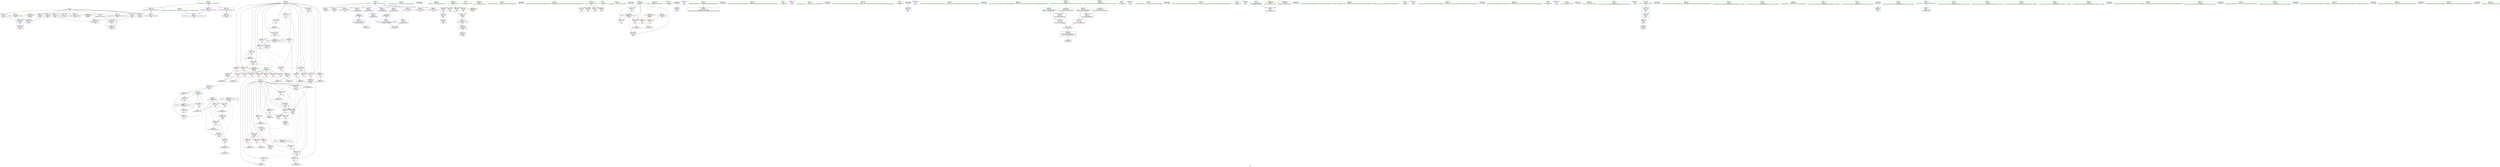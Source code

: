 digraph "SVFG" {
	label="SVFG";

	Node0x55c8a3b968e0 [shape=record,color=grey,label="{NodeID: 0\nNullPtr}"];
	Node0x55c8a3b968e0 -> Node0x55c8a3ba9fc0[style=solid];
	Node0x55c8a3b968e0 -> Node0x55c8a3baa0c0[style=solid];
	Node0x55c8a3b968e0 -> Node0x55c8a3baa190[style=solid];
	Node0x55c8a3b968e0 -> Node0x55c8a3baa260[style=solid];
	Node0x55c8a3b968e0 -> Node0x55c8a3baa330[style=solid];
	Node0x55c8a3b968e0 -> Node0x55c8a3baa400[style=solid];
	Node0x55c8a3b968e0 -> Node0x55c8a3baa4d0[style=solid];
	Node0x55c8a3b968e0 -> Node0x55c8a3baa5a0[style=solid];
	Node0x55c8a3b968e0 -> Node0x55c8a3baa670[style=solid];
	Node0x55c8a3b968e0 -> Node0x55c8a3bb0680[style=solid];
	Node0x55c8a3bab610 [shape=record,color=blue,label="{NodeID: 194\n111\<--281\ni\<--inc53\nmain\n}"];
	Node0x55c8a3bab610 -> Node0x55c8a3bae8e0[style=dashed];
	Node0x55c8a3bab610 -> Node0x55c8a3bae9b0[style=dashed];
	Node0x55c8a3bab610 -> Node0x55c8a3baea80[style=dashed];
	Node0x55c8a3bab610 -> Node0x55c8a3baeb50[style=dashed];
	Node0x55c8a3bab610 -> Node0x55c8a3bab610[style=dashed];
	Node0x55c8a3bab610 -> Node0x55c8a3babc90[style=dashed];
	Node0x55c8a3ba8b80 [shape=record,color=purple,label="{NodeID: 111\n293\<--8\n\<--_Z1sB5cxx11\nmain\n}"];
	Node0x55c8a3b9a200 [shape=record,color=green,label="{NodeID: 28\n33\<--34\n__cxx_global_var_init\<--__cxx_global_var_init_field_insensitive\n}"];
	Node0x55c8a3bb1720 [shape=record,color=black,label="{NodeID: 388\n333 = PHI()\n}"];
	Node0x55c8a3bba0b0 [shape=record,color=grey,label="{NodeID: 305\n305 = Binary(304, 306, )\n}"];
	Node0x55c8a3bba0b0 -> Node0x55c8a3bbb130[style=solid];
	Node0x55c8a3bae810 [shape=record,color=red,label="{NodeID: 139\n246\<--111\n\<--i\nmain\n}"];
	Node0x55c8a3bae810 -> Node0x55c8a3bb9030[style=solid];
	Node0x55c8a3ba9120 [shape=record,color=green,label="{NodeID: 56\n166\<--167\n_ZNSirsERx\<--_ZNSirsERx_field_insensitive\n}"];
	Node0x55c8a3bafed0 [shape=record,color=red,label="{NodeID: 167\n284\<--119\n\<--m\nmain\n}"];
	Node0x55c8a3bafed0 -> Node0x55c8a3bb8bb0[style=solid];
	Node0x55c8a3baaab0 [shape=record,color=black,label="{NodeID: 84\n163\<--99\n\<--cin\nmain\n}"];
	Node0x55c8a3b97350 [shape=record,color=green,label="{NodeID: 1\n7\<--1\n__dso_handle\<--dummyObj\nGlob }"];
	Node0x55c8a3bcef80 [shape=record,color=yellow,style=double,label="{NodeID: 361\nRETMU(2V_2)\npts\{78 \}\nFun[__cxx_global_array_dtor]}"];
	Node0x55c8a3bab6e0 [shape=record,color=blue,label="{NodeID: 195\n119\<--285\nm\<--dec\nmain\n}"];
	Node0x55c8a3bab6e0 -> Node0x55c8a3baffa0[style=dashed];
	Node0x55c8a3bab6e0 -> Node0x55c8a3bb0070[style=dashed];
	Node0x55c8a3bab6e0 -> Node0x55c8a3babaf0[style=dashed];
	Node0x55c8a3bab6e0 -> Node0x55c8a3bc8a50[style=dashed];
	Node0x55c8a3ba8c50 [shape=record,color=purple,label="{NodeID: 112\n311\<--8\n\<--_Z1sB5cxx11\nmain\n}"];
	Node0x55c8a3b9a300 [shape=record,color=green,label="{NodeID: 29\n37\<--38\n_ZNSt8ios_base4InitC1Ev\<--_ZNSt8ios_base4InitC1Ev_field_insensitive\n}"];
	Node0x55c8a3bb1880 [shape=record,color=black,label="{NodeID: 389\n336 = PHI()\n}"];
	Node0x55c8a3bba230 [shape=record,color=grey,label="{NodeID: 306\n320 = Binary(319, 298, )\n}"];
	Node0x55c8a3bba230 -> Node0x55c8a3babbc0[style=solid];
	Node0x55c8a3bae8e0 [shape=record,color=red,label="{NodeID: 140\n252\<--111\n\<--i\nmain\n}"];
	Node0x55c8a3bae8e0 -> Node0x55c8a3bbae30[style=solid];
	Node0x55c8a3ba9220 [shape=record,color=green,label="{NodeID: 57\n180\<--181\n_ZStlsISt11char_traitsIcEERSt13basic_ostreamIcT_ES5_PKc\<--_ZStlsISt11char_traitsIcEERSt13basic_ostreamIcT_ES5_PKc_field_insensitive\n}"];
	Node0x55c8a3baffa0 [shape=record,color=red,label="{NodeID: 168\n304\<--119\n\<--m\nmain\n}"];
	Node0x55c8a3baffa0 -> Node0x55c8a3bba0b0[style=solid];
	Node0x55c8a3baab80 [shape=record,color=black,label="{NodeID: 85\n177\<--101\n\<--cout\nmain\n}"];
	Node0x55c8a3b973e0 [shape=record,color=green,label="{NodeID: 2\n12\<--1\n.str\<--dummyObj\nGlob }"];
	Node0x55c8a3bab7b0 [shape=record,color=blue,label="{NodeID: 196\n113\<--289\nj\<--sub55\nmain\n}"];
	Node0x55c8a3bab7b0 -> Node0x55c8a3baf2a0[style=dashed];
	Node0x55c8a3bab7b0 -> Node0x55c8a3baf370[style=dashed];
	Node0x55c8a3bab7b0 -> Node0x55c8a3bab950[style=dashed];
	Node0x55c8a3ba8d20 [shape=record,color=purple,label="{NodeID: 113\n332\<--8\narrayidx75\<--_Z1sB5cxx11\nmain\n}"];
	Node0x55c8a3b9a400 [shape=record,color=green,label="{NodeID: 30\n43\<--44\n__cxa_atexit\<--__cxa_atexit_field_insensitive\n}"];
	Node0x55c8a3bb1950 [shape=record,color=black,label="{NodeID: 390\n352 = PHI()\n}"];
	Node0x55c8a3bba3b0 [shape=record,color=grey,label="{NodeID: 307\n161 = cmp(159, 160, )\n}"];
	Node0x55c8a3bae9b0 [shape=record,color=red,label="{NodeID: 141\n256\<--111\n\<--i\nmain\n}"];
	Node0x55c8a3bae9b0 -> Node0x55c8a3bb9ab0[style=solid];
	Node0x55c8a3ba9320 [shape=record,color=green,label="{NodeID: 58\n184\<--185\n_ZNSolsEi\<--_ZNSolsEi_field_insensitive\n}"];
	Node0x55c8a3bb0070 [shape=record,color=red,label="{NodeID: 169\n315\<--119\n\<--m\nmain\n}"];
	Node0x55c8a3bb0070 -> Node0x55c8a3bb9db0[style=solid];
	Node0x55c8a3baac50 [shape=record,color=black,label="{NodeID: 86\n192\<--101\n\<--cout\nmain\n}"];
	Node0x55c8a3b97470 [shape=record,color=green,label="{NodeID: 3\n14\<--1\n.str.2\<--dummyObj\nGlob }"];
	Node0x55c8a3bab880 [shape=record,color=blue,label="{NodeID: 197\n294\<--273\ncall58\<--\nmain\n}"];
	Node0x55c8a3ba8df0 [shape=record,color=purple,label="{NodeID: 114\n123\<--12\n\<--.str\nmain\n}"];
	Node0x55c8a3b9a500 [shape=record,color=green,label="{NodeID: 31\n42\<--48\n_ZNSt8ios_base4InitD1Ev\<--_ZNSt8ios_base4InitD1Ev_field_insensitive\n}"];
	Node0x55c8a3b9a500 -> Node0x55c8a3baa740[style=solid];
	Node0x55c8a3bb1a20 [shape=record,color=black,label="{NodeID: 391\n164 = PHI()\n}"];
	Node0x55c8a3bba530 [shape=record,color=grey,label="{NodeID: 308\n89 = cmp(84, 88, )\n}"];
	Node0x55c8a3baea80 [shape=record,color=red,label="{NodeID: 142\n264\<--111\n\<--i\nmain\n}"];
	Node0x55c8a3baea80 -> Node0x55c8a3bab2d0[style=solid];
	Node0x55c8a3ba9420 [shape=record,color=green,label="{NodeID: 59\n208\<--209\n_ZNSt14basic_ofstreamIcSt11char_traitsIcEED1Ev\<--_ZNSt14basic_ofstreamIcSt11char_traitsIcEED1Ev_field_insensitive\n}"];
	Node0x55c8a3bb0140 [shape=record,color=red,label="{NodeID: 170\n142\<--141\nvtable\<--\nmain\n}"];
	Node0x55c8a3bb0140 -> Node0x55c8a3bade50[style=solid];
	Node0x55c8a3baad20 [shape=record,color=black,label="{NodeID: 87\n211\<--101\n\<--cout\nmain\n}"];
	Node0x55c8a3b97500 [shape=record,color=green,label="{NodeID: 4\n16\<--1\n.str.3\<--dummyObj\nGlob }"];
	Node0x55c8a3bab950 [shape=record,color=blue,label="{NodeID: 198\n113\<--297\nj\<--dec59\nmain\n}"];
	Node0x55c8a3bab950 -> Node0x55c8a3baf440[style=dashed];
	Node0x55c8a3bab950 -> Node0x55c8a3baf510[style=dashed];
	Node0x55c8a3bab950 -> Node0x55c8a3baf5e0[style=dashed];
	Node0x55c8a3bab950 -> Node0x55c8a3babbc0[style=dashed];
	Node0x55c8a3bab950 -> Node0x55c8a3bc8050[style=dashed];
	Node0x55c8a3ba8ec0 [shape=record,color=purple,label="{NodeID: 115\n133\<--14\n\<--.str.2\nmain\n}"];
	Node0x55c8a3b9a600 [shape=record,color=green,label="{NodeID: 32\n55\<--56\n__cxx_global_var_init.1\<--__cxx_global_var_init.1_field_insensitive\n}"];
	Node0x55c8a3bb1b80 [shape=record,color=black,label="{NodeID: 392\n165 = PHI()\n}"];
	Node0x55c8a3bba6b0 [shape=record,color=grey,label="{NodeID: 309\n218 = cmp(216, 217, )\n}"];
	Node0x55c8a3baeb50 [shape=record,color=red,label="{NodeID: 143\n280\<--111\n\<--i\nmain\n}"];
	Node0x55c8a3baeb50 -> Node0x55c8a3bb94b0[style=solid];
	Node0x55c8a3ba9520 [shape=record,color=green,label="{NodeID: 60\n225\<--226\n_ZNSt7__cxx1112basic_stringIcSt11char_traitsIcESaIcEEaSEPKc\<--_ZNSt7__cxx1112basic_stringIcSt11char_traitsIcESaIcEEaSEPKc_field_insensitive\n}"];
	Node0x55c8a3bb0210 [shape=record,color=red,label="{NodeID: 171\n145\<--144\nvbase.offset\<--\nmain\n}"];
	Node0x55c8a3baadf0 [shape=record,color=black,label="{NodeID: 88\n329\<--101\n\<--cout\nmain\n}"];
	Node0x55c8a3b97590 [shape=record,color=green,label="{NodeID: 5\n18\<--1\n.str.4\<--dummyObj\nGlob }"];
	Node0x55c8a3baba20 [shape=record,color=blue,label="{NodeID: 199\n312\<--273\ncall67\<--\nmain\n}"];
	Node0x55c8a3bad4d0 [shape=record,color=purple,label="{NodeID: 116\n178\<--16\n\<--.str.3\nmain\n}"];
	Node0x55c8a3b98b40 [shape=record,color=green,label="{NodeID: 33\n63\<--64\n_ZNSt7__cxx1112basic_stringIcSt11char_traitsIcESaIcEEC1Ev\<--_ZNSt7__cxx1112basic_stringIcSt11char_traitsIcESaIcEEC1Ev_field_insensitive\n}"];
	Node0x55c8a3bb1c50 [shape=record,color=black,label="{NodeID: 393\n179 = PHI()\n}"];
	Node0x55c8a3bba830 [shape=record,color=grey,label="{NodeID: 310\n67 = cmp(61, 66, )\n}"];
	Node0x55c8a3baec20 [shape=record,color=red,label="{NodeID: 144\n325\<--111\n\<--i\nmain\n}"];
	Node0x55c8a3baec20 -> Node0x55c8a3bbacb0[style=solid];
	Node0x55c8a3ba9620 [shape=record,color=green,label="{NodeID: 61\n238\<--239\n_ZNSt7__cxx1112basic_stringIcSt11char_traitsIcESaIcEEpLEc\<--_ZNSt7__cxx1112basic_stringIcSt11char_traitsIcESaIcEEpLEc_field_insensitive\n}"];
	Node0x55c8a3bb02e0 [shape=record,color=red,label="{NodeID: 172\n382\<--376\n\<--__a.addr\n_ZStorSt13_Ios_OpenmodeS_\n}"];
	Node0x55c8a3bb02e0 -> Node0x55c8a3bb9930[style=solid];
	Node0x55c8a3baaec0 [shape=record,color=black,label="{NodeID: 89\n144\<--143\n\<--vbase.offset.ptr\nmain\n}"];
	Node0x55c8a3baaec0 -> Node0x55c8a3bb0210[style=solid];
	Node0x55c8a3b9a780 [shape=record,color=green,label="{NodeID: 6\n20\<--1\n.str.5\<--dummyObj\nGlob }"];
	Node0x55c8a3babaf0 [shape=record,color=blue,label="{NodeID: 200\n119\<--316\nm\<--div\nmain\n}"];
	Node0x55c8a3babaf0 -> Node0x55c8a3baffa0[style=dashed];
	Node0x55c8a3babaf0 -> Node0x55c8a3bb0070[style=dashed];
	Node0x55c8a3babaf0 -> Node0x55c8a3babaf0[style=dashed];
	Node0x55c8a3babaf0 -> Node0x55c8a3bc8a50[style=dashed];
	Node0x55c8a3bad5a0 [shape=record,color=purple,label="{NodeID: 117\n186\<--18\n\<--.str.4\nmain\n}"];
	Node0x55c8a3b98c40 [shape=record,color=green,label="{NodeID: 34\n70\<--71\n__cxx_global_array_dtor\<--__cxx_global_array_dtor_field_insensitive\n}"];
	Node0x55c8a3bb1d80 [shape=record,color=black,label="{NodeID: 394\n183 = PHI()\n}"];
	Node0x55c8a3bba9b0 [shape=record,color=grey,label="{NodeID: 311\n231 = cmp(229, 230, )\n}"];
	Node0x55c8a3baecf0 [shape=record,color=red,label="{NodeID: 145\n330\<--111\n\<--i\nmain\n}"];
	Node0x55c8a3baecf0 -> Node0x55c8a3ba80f0[style=solid];
	Node0x55c8a3ba9720 [shape=record,color=green,label="{NodeID: 62\n270\<--271\n_ZNSt7__cxx1112basic_stringIcSt11char_traitsIcESaIcEEixEm\<--_ZNSt7__cxx1112basic_stringIcSt11char_traitsIcESaIcEEixEm_field_insensitive\n}"];
	Node0x55c8a3bb03b0 [shape=record,color=red,label="{NodeID: 173\n383\<--378\n\<--__b.addr\n_ZStorSt13_Ios_OpenmodeS_\n}"];
	Node0x55c8a3bb03b0 -> Node0x55c8a3bb9930[style=solid];
	Node0x55c8a3baaf90 [shape=record,color=black,label="{NodeID: 90\n148\<--147\n\<--add.ptr\nmain\n}"];
	Node0x55c8a3b9a810 [shape=record,color=green,label="{NodeID: 7\n22\<--1\n.str.6\<--dummyObj\nGlob }"];
	Node0x55c8a3babbc0 [shape=record,color=blue,label="{NodeID: 201\n113\<--320\nj\<--dec69\nmain\n}"];
	Node0x55c8a3babbc0 -> Node0x55c8a3baf440[style=dashed];
	Node0x55c8a3babbc0 -> Node0x55c8a3baf510[style=dashed];
	Node0x55c8a3babbc0 -> Node0x55c8a3baf5e0[style=dashed];
	Node0x55c8a3babbc0 -> Node0x55c8a3babbc0[style=dashed];
	Node0x55c8a3babbc0 -> Node0x55c8a3bc8050[style=dashed];
	Node0x55c8a3bad670 [shape=record,color=purple,label="{NodeID: 118\n193\<--20\n\<--.str.5\nmain\n}"];
	Node0x55c8a3b98d40 [shape=record,color=green,label="{NodeID: 35\n77\<--78\n.addr\<--.addr_field_insensitive\n__cxx_global_array_dtor\n}"];
	Node0x55c8a3b98d40 -> Node0x55c8a3bb0780[style=solid];
	Node0x55c8a3bb1e80 [shape=record,color=black,label="{NodeID: 395\n187 = PHI()\n}"];
	Node0x55c8a3bbab30 [shape=record,color=grey,label="{NodeID: 312\n262 = cmp(260, 261, )\n}"];
	Node0x55c8a3baedc0 [shape=record,color=red,label="{NodeID: 146\n341\<--111\n\<--i\nmain\n}"];
	Node0x55c8a3baedc0 -> Node0x55c8a3bb8eb0[style=solid];
	Node0x55c8a3ba9820 [shape=record,color=green,label="{NodeID: 63\n334\<--335\n_ZStlsIcSt11char_traitsIcESaIcEERSt13basic_ostreamIT_T0_ES7_RKNSt7__cxx1112basic_stringIS4_S5_T1_EE\<--_ZStlsIcSt11char_traitsIcESaIcEERSt13basic_ostreamIT_T0_ES7_RKNSt7__cxx1112basic_stringIS4_S5_T1_EE_field_insensitive\n}"];
	Node0x55c8a3bb0480 [shape=record,color=blue,label="{NodeID: 174\n437\<--29\nllvm.global_ctors_0\<--\nGlob }"];
	Node0x55c8a3bab060 [shape=record,color=black,label="{NodeID: 91\n174\<--172\nsh_prom\<--sub\nmain\n}"];
	Node0x55c8a3bab060 -> Node0x55c8a3bb9f30[style=solid];
	Node0x55c8a3b9a8a0 [shape=record,color=green,label="{NodeID: 8\n24\<--1\n.str.7\<--dummyObj\nGlob }"];
	Node0x55c8a3babc90 [shape=record,color=blue,label="{NodeID: 202\n111\<--122\ni\<--\nmain\n}"];
	Node0x55c8a3babc90 -> Node0x55c8a3baec20[style=dashed];
	Node0x55c8a3babc90 -> Node0x55c8a3baecf0[style=dashed];
	Node0x55c8a3babc90 -> Node0x55c8a3baedc0[style=dashed];
	Node0x55c8a3babc90 -> Node0x55c8a3babd60[style=dashed];
	Node0x55c8a3babc90 -> Node0x55c8a3bc7b50[style=dashed];
	Node0x55c8a3bad740 [shape=record,color=purple,label="{NodeID: 119\n212\<--22\n\<--.str.6\nmain\n}"];
	Node0x55c8a3b98e10 [shape=record,color=green,label="{NodeID: 36\n86\<--87\n_ZNSt7__cxx1112basic_stringIcSt11char_traitsIcESaIcEED1Ev\<--_ZNSt7__cxx1112basic_stringIcSt11char_traitsIcESaIcEED1Ev_field_insensitive\n}"];
	Node0x55c8a3bb1f50 [shape=record,color=black,label="{NodeID: 396\n213 = PHI()\n}"];
	Node0x55c8a3bbacb0 [shape=record,color=grey,label="{NodeID: 313\n327 = cmp(325, 326, )\n}"];
	Node0x55c8a3baee90 [shape=record,color=red,label="{NodeID: 147\n229\<--113\n\<--j\nmain\n}"];
	Node0x55c8a3baee90 -> Node0x55c8a3bba9b0[style=solid];
	Node0x55c8a3ba9920 [shape=record,color=green,label="{NodeID: 64\n338\<--339\n_ZStlsISt11char_traitsIcEERSt13basic_ostreamIcT_ES5_c\<--_ZStlsISt11char_traitsIcEERSt13basic_ostreamIcT_ES5_c_field_insensitive\n}"];
	Node0x55c8a3bb0580 [shape=record,color=blue,label="{NodeID: 175\n438\<--30\nllvm.global_ctors_1\<--_GLOBAL__sub_I_zec23456_1_1.cpp\nGlob }"];
	Node0x55c8a3bab130 [shape=record,color=black,label="{NodeID: 92\n221\<--220\nidxprom\<--\nmain\n}"];
	Node0x55c8a3b9a930 [shape=record,color=green,label="{NodeID: 9\n26\<--1\n.str.8\<--dummyObj\nGlob }"];
	Node0x55c8a3babd60 [shape=record,color=blue,label="{NodeID: 203\n111\<--342\ni\<--inc81\nmain\n}"];
	Node0x55c8a3babd60 -> Node0x55c8a3baec20[style=dashed];
	Node0x55c8a3babd60 -> Node0x55c8a3baecf0[style=dashed];
	Node0x55c8a3babd60 -> Node0x55c8a3baedc0[style=dashed];
	Node0x55c8a3babd60 -> Node0x55c8a3babd60[style=dashed];
	Node0x55c8a3babd60 -> Node0x55c8a3bc7b50[style=dashed];
	Node0x55c8a3bad810 [shape=record,color=purple,label="{NodeID: 120\n223\<--24\n\<--.str.7\nmain\n}"];
	Node0x55c8a3b98f10 [shape=record,color=green,label="{NodeID: 37\n94\<--95\nmain\<--main_field_insensitive\n}"];
	Node0x55c8a3bb2020 [shape=record,color=black,label="{NodeID: 397\n224 = PHI()\n}"];
	Node0x55c8a3bbae30 [shape=record,color=grey,label="{NodeID: 314\n254 = cmp(252, 253, )\n}"];
	Node0x55c8a3baef60 [shape=record,color=red,label="{NodeID: 148\n241\<--113\n\<--j\nmain\n}"];
	Node0x55c8a3baef60 -> Node0x55c8a3bb9630[style=solid];
	Node0x55c8a3ba9a20 [shape=record,color=green,label="{NodeID: 65\n353\<--354\nsystem\<--system_field_insensitive\n}"];
	Node0x55c8a3bb0680 [shape=record,color=blue, style = dotted,label="{NodeID: 176\n439\<--3\nllvm.global_ctors_2\<--dummyVal\nGlob }"];
	Node0x55c8a3bab200 [shape=record,color=black,label="{NodeID: 93\n234\<--233\nidxprom32\<--\nmain\n}"];
	Node0x55c8a3b9a9c0 [shape=record,color=green,label="{NodeID: 10\n29\<--1\n\<--dummyObj\nCan only get source location for instruction, argument, global var or function.}"];
	Node0x55c8a3babe30 [shape=record,color=blue,label="{NodeID: 204\n107\<--348\nt\<--inc85\nmain\n}"];
	Node0x55c8a3babe30 -> Node0x55c8a3bc7650[style=dashed];
	Node0x55c8a3bad8e0 [shape=record,color=purple,label="{NodeID: 121\n351\<--26\n\<--.str.8\nmain\n}"];
	Node0x55c8a3b99010 [shape=record,color=green,label="{NodeID: 38\n97\<--98\nretval\<--retval_field_insensitive\nmain\n}"];
	Node0x55c8a3b99010 -> Node0x55c8a3badff0[style=solid];
	Node0x55c8a3b99010 -> Node0x55c8a3bb0850[style=solid];
	Node0x55c8a3b99010 -> Node0x55c8a3babf00[style=solid];
	Node0x55c8a3bb2120 [shape=record,color=black,label="{NodeID: 398\n236 = PHI()\n}"];
	Node0x55c8a3bbafb0 [shape=record,color=grey,label="{NodeID: 315\n302 = cmp(301, 122, )\n}"];
	Node0x55c8a3baf030 [shape=record,color=red,label="{NodeID: 149\n260\<--113\n\<--j\nmain\n}"];
	Node0x55c8a3baf030 -> Node0x55c8a3bbab30[style=solid];
	Node0x55c8a3ba9b20 [shape=record,color=green,label="{NodeID: 66\n358\<--359\n_ZNSt14basic_ifstreamIcSt11char_traitsIcEED1Ev\<--_ZNSt14basic_ifstreamIcSt11char_traitsIcEED1Ev_field_insensitive\n}"];
	Node0x55c8a3bb0780 [shape=record,color=blue,label="{NodeID: 177\n77\<--76\n.addr\<--\n__cxx_global_array_dtor\n}"];
	Node0x55c8a3bab2d0 [shape=record,color=black,label="{NodeID: 94\n265\<--264\nidxprom45\<--\nmain\n}"];
	Node0x55c8a3b978f0 [shape=record,color=green,label="{NodeID: 11\n122\<--1\n\<--dummyObj\nCan only get source location for instruction, argument, global var or function.}"];
	Node0x55c8a3babf00 [shape=record,color=blue,label="{NodeID: 205\n97\<--122\nretval\<--\nmain\n}"];
	Node0x55c8a3babf00 -> Node0x55c8a3badff0[style=dashed];
	Node0x55c8a3bad9b0 [shape=record,color=purple,label="{NodeID: 122\n437\<--28\nllvm.global_ctors_0\<--llvm.global_ctors\nGlob }"];
	Node0x55c8a3bad9b0 -> Node0x55c8a3bb0480[style=solid];
	Node0x55c8a3b990e0 [shape=record,color=green,label="{NodeID: 39\n99\<--100\ncin\<--cin_field_insensitive\nmain\n}"];
	Node0x55c8a3b990e0 -> Node0x55c8a3baa840[style=solid];
	Node0x55c8a3b990e0 -> Node0x55c8a3baa910[style=solid];
	Node0x55c8a3b990e0 -> Node0x55c8a3baa9e0[style=solid];
	Node0x55c8a3b990e0 -> Node0x55c8a3baaab0[style=solid];
	Node0x55c8a3bbb130 [shape=record,color=grey,label="{NodeID: 316\n307 = cmp(305, 169, )\n}"];
	Node0x55c8a3baf100 [shape=record,color=red,label="{NodeID: 150\n267\<--113\n\<--j\nmain\n}"];
	Node0x55c8a3baf100 -> Node0x55c8a3bab3a0[style=solid];
	Node0x55c8a3ba9c20 [shape=record,color=green,label="{NodeID: 67\n376\<--377\n__a.addr\<--__a.addr_field_insensitive\n_ZStorSt13_Ios_OpenmodeS_\n}"];
	Node0x55c8a3ba9c20 -> Node0x55c8a3bb02e0[style=solid];
	Node0x55c8a3ba9c20 -> Node0x55c8a3babfd0[style=solid];
	Node0x55c8a3bb0850 [shape=record,color=blue,label="{NodeID: 178\n97\<--122\nretval\<--\nmain\n}"];
	Node0x55c8a3bb0850 -> Node0x55c8a3babf00[style=dashed];
	Node0x55c8a3bab3a0 [shape=record,color=black,label="{NodeID: 95\n268\<--267\nconv\<--\nmain\n}"];
	Node0x55c8a3b979c0 [shape=record,color=green,label="{NodeID: 12\n125\<--1\n\<--dummyObj\nCan only get source location for instruction, argument, global var or function.}"];
	Node0x55c8a39ce4a0 [shape=record,color=black,label="{NodeID: 289\n83 = PHI(81, 84, )\n}"];
	Node0x55c8a39ce4a0 -> Node0x55c8a3badd80[style=solid];
	Node0x55c8a3babfd0 [shape=record,color=blue,label="{NodeID: 206\n376\<--374\n__a.addr\<--__a\n_ZStorSt13_Ios_OpenmodeS_\n}"];
	Node0x55c8a3babfd0 -> Node0x55c8a3bb02e0[style=dashed];
	Node0x55c8a3badab0 [shape=record,color=purple,label="{NodeID: 123\n438\<--28\nllvm.global_ctors_1\<--llvm.global_ctors\nGlob }"];
	Node0x55c8a3badab0 -> Node0x55c8a3bb0580[style=solid];
	Node0x55c8a3b991b0 [shape=record,color=green,label="{NodeID: 40\n101\<--102\ncout\<--cout_field_insensitive\nmain\n}"];
	Node0x55c8a3b991b0 -> Node0x55c8a3baab80[style=solid];
	Node0x55c8a3b991b0 -> Node0x55c8a3baac50[style=solid];
	Node0x55c8a3b991b0 -> Node0x55c8a3baad20[style=solid];
	Node0x55c8a3b991b0 -> Node0x55c8a3baadf0[style=solid];
	Node0x55c8a3bbb2b0 [shape=record,color=grey,label="{NodeID: 317\n190 = cmp(188, 189, )\n}"];
	Node0x55c8a3baf1d0 [shape=record,color=red,label="{NodeID: 151\n275\<--113\n\<--j\nmain\n}"];
	Node0x55c8a3baf1d0 -> Node0x55c8a3bb9330[style=solid];
	Node0x55c8a3ba9cf0 [shape=record,color=green,label="{NodeID: 68\n378\<--379\n__b.addr\<--__b.addr_field_insensitive\n_ZStorSt13_Ios_OpenmodeS_\n}"];
	Node0x55c8a3ba9cf0 -> Node0x55c8a3bb03b0[style=solid];
	Node0x55c8a3ba9cf0 -> Node0x55c8a3bac0a0[style=solid];
	Node0x55c8a3bb0920 [shape=record,color=blue,label="{NodeID: 179\n107\<--157\nt\<--\nmain\n}"];
	Node0x55c8a3bb0920 -> Node0x55c8a3bc7650[style=dashed];
	Node0x55c8a3ba7f50 [shape=record,color=black,label="{NodeID: 96\n292\<--291\nconv56\<--\nmain\n}"];
	Node0x55c8a3b97ac0 [shape=record,color=green,label="{NodeID: 13\n129\<--1\n\<--dummyObj\nCan only get source location for instruction, argument, global var or function.|{<s0>7}}"];
	Node0x55c8a3b97ac0:s0 -> Node0x55c8a3bdb600[style=solid,color=red];
	Node0x55c8a3bad2d0 [shape=record,color=black,label="{NodeID: 290\n60 = PHI(58, 61, )\n}"];
	Node0x55c8a3bad2d0 -> Node0x55c8a3badcb0[style=solid];
	Node0x55c8a3bac0a0 [shape=record,color=blue,label="{NodeID: 207\n378\<--375\n__b.addr\<--__b\n_ZStorSt13_Ios_OpenmodeS_\n}"];
	Node0x55c8a3bac0a0 -> Node0x55c8a3bb03b0[style=dashed];
	Node0x55c8a3badbb0 [shape=record,color=purple,label="{NodeID: 124\n439\<--28\nllvm.global_ctors_2\<--llvm.global_ctors\nGlob }"];
	Node0x55c8a3badbb0 -> Node0x55c8a3bb0680[style=solid];
	Node0x55c8a3b99280 [shape=record,color=green,label="{NodeID: 41\n103\<--104\nexn.slot\<--exn.slot_field_insensitive\nmain\n}"];
	Node0x55c8a3b99280 -> Node0x55c8a3bae0c0[style=solid];
	Node0x55c8a3b99280 -> Node0x55c8a3bb0b90[style=solid];
	Node0x55c8a3b99280 -> Node0x55c8a3bb0d30[style=solid];
	Node0x55c8a3baf2a0 [shape=record,color=red,label="{NodeID: 152\n291\<--113\n\<--j\nmain\n}"];
	Node0x55c8a3baf2a0 -> Node0x55c8a3ba7f50[style=solid];
	Node0x55c8a3ba9dc0 [shape=record,color=green,label="{NodeID: 69\n386\<--387\n__gxx_personality_v0\<--__gxx_personality_v0_field_insensitive\n}"];
	Node0x55c8a3bb09f0 [shape=record,color=blue,label="{NodeID: 180\n117\<--169\nx\<--\nmain\n}"];
	Node0x55c8a3bb09f0 -> Node0x55c8a3bafc60[style=dashed];
	Node0x55c8a3bb09f0 -> Node0x55c8a3bb0ac0[style=dashed];
	Node0x55c8a3ba8020 [shape=record,color=black,label="{NodeID: 97\n310\<--309\nconv65\<--\nmain\n}"];
	Node0x55c8a3b97bc0 [shape=record,color=green,label="{NodeID: 14\n130\<--1\n\<--dummyObj\nCan only get source location for instruction, argument, global var or function.|{<s0>7}}"];
	Node0x55c8a3b97bc0:s0 -> Node0x55c8a3bdb790[style=solid,color=red];
	Node0x55c8a3bb8bb0 [shape=record,color=grey,label="{NodeID: 291\n285 = Binary(284, 286, )\n}"];
	Node0x55c8a3bb8bb0 -> Node0x55c8a3bab6e0[style=solid];
	Node0x55c8a3badcb0 [shape=record,color=purple,label="{NodeID: 125\n61\<--60\narrayctor.next\<--arrayctor.cur\n__cxx_global_var_init.1\n}"];
	Node0x55c8a3badcb0 -> Node0x55c8a3bad2d0[style=solid];
	Node0x55c8a3badcb0 -> Node0x55c8a3bba830[style=solid];
	Node0x55c8a3b99350 [shape=record,color=green,label="{NodeID: 42\n105\<--106\nehselector.slot\<--ehselector.slot_field_insensitive\nmain\n}"];
	Node0x55c8a3b99350 -> Node0x55c8a3bae190[style=solid];
	Node0x55c8a3b99350 -> Node0x55c8a3bb0c60[style=solid];
	Node0x55c8a3b99350 -> Node0x55c8a3bb0e00[style=solid];
	Node0x55c8a3baf370 [shape=record,color=red,label="{NodeID: 153\n296\<--113\n\<--j\nmain\n}"];
	Node0x55c8a3baf370 -> Node0x55c8a3bb9c30[style=solid];
	Node0x55c8a3ba9ec0 [shape=record,color=green,label="{NodeID: 70\n30\<--432\n_GLOBAL__sub_I_zec23456_1_1.cpp\<--_GLOBAL__sub_I_zec23456_1_1.cpp_field_insensitive\n}"];
	Node0x55c8a3ba9ec0 -> Node0x55c8a3bb0580[style=solid];
	Node0x55c8a381dd30 [shape=record,color=yellow,style=double,label="{NodeID: 347\n2V_1 = ENCHI(MR_2V_0)\npts\{78 \}\nFun[__cxx_global_array_dtor]}"];
	Node0x55c8a381dd30 -> Node0x55c8a3bb0780[style=dashed];
	Node0x55c8a3bb0ac0 [shape=record,color=blue,label="{NodeID: 181\n117\<--175\nx\<--shl\nmain\n}"];
	Node0x55c8a3bb0ac0 -> Node0x55c8a3bafd30[style=dashed];
	Node0x55c8a3bb0ac0 -> Node0x55c8a3bc8550[style=dashed];
	Node0x55c8a3ba80f0 [shape=record,color=black,label="{NodeID: 98\n331\<--330\nidxprom74\<--\nmain\n}"];
	Node0x55c8a3b97d70 [shape=record,color=green,label="{NodeID: 15\n138\<--1\n\<--dummyObj\nCan only get source location for instruction, argument, global var or function.}"];
	Node0x55c8a3bdc0b0 [shape=record,color=black,label="{NodeID: 375\n76 = PHI()\n0th arg __cxx_global_array_dtor }"];
	Node0x55c8a3bdc0b0 -> Node0x55c8a3bb0780[style=solid];
	Node0x55c8a3bb8d30 [shape=record,color=grey,label="{NodeID: 292\n348 = Binary(347, 157, )\n}"];
	Node0x55c8a3bb8d30 -> Node0x55c8a3babe30[style=solid];
	Node0x55c8a3badd80 [shape=record,color=purple,label="{NodeID: 126\n84\<--83\narraydestroy.element\<--arraydestroy.elementPast\n__cxx_global_array_dtor\n}"];
	Node0x55c8a3badd80 -> Node0x55c8a39ce4a0[style=solid];
	Node0x55c8a3badd80 -> Node0x55c8a3bba530[style=solid];
	Node0x55c8a3b99420 [shape=record,color=green,label="{NodeID: 43\n107\<--108\nt\<--t_field_insensitive\nmain\n}"];
	Node0x55c8a3b99420 -> Node0x55c8a3bae260[style=solid];
	Node0x55c8a3b99420 -> Node0x55c8a3bae330[style=solid];
	Node0x55c8a3b99420 -> Node0x55c8a3bae400[style=solid];
	Node0x55c8a3b99420 -> Node0x55c8a3bb0920[style=solid];
	Node0x55c8a3b99420 -> Node0x55c8a3babe30[style=solid];
	Node0x55c8a3baf440 [shape=record,color=red,label="{NodeID: 154\n301\<--113\n\<--j\nmain\n}"];
	Node0x55c8a3baf440 -> Node0x55c8a3bbafb0[style=solid];
	Node0x55c8a3ba9fc0 [shape=record,color=black,label="{NodeID: 71\n2\<--3\ndummyVal\<--dummyVal\n}"];
	Node0x55c8a3bb0b90 [shape=record,color=blue,label="{NodeID: 182\n103\<--197\nexn.slot\<--\nmain\n}"];
	Node0x55c8a3bb0b90 -> Node0x55c8a3bae0c0[style=dashed];
	Node0x55c8a3ba81c0 [shape=record,color=black,label="{NodeID: 99\n96\<--360\nmain_ret\<--\nmain\n}"];
	Node0x55c8a3b97e70 [shape=record,color=green,label="{NodeID: 16\n157\<--1\n\<--dummyObj\nCan only get source location for instruction, argument, global var or function.}"];
	Node0x55c8a3bdb2a0 [shape=record,color=black,label="{NodeID: 376\n269 = PHI()\n}"];
	Node0x55c8a3bdb2a0 -> Node0x55c8a3bab470[style=solid];
	Node0x55c8a3bb8eb0 [shape=record,color=grey,label="{NodeID: 293\n342 = Binary(341, 157, )\n}"];
	Node0x55c8a3bb8eb0 -> Node0x55c8a3babd60[style=solid];
	Node0x55c8a3bade50 [shape=record,color=purple,label="{NodeID: 127\n143\<--142\nvbase.offset.ptr\<--vtable\nmain\n}"];
	Node0x55c8a3bade50 -> Node0x55c8a3baaec0[style=solid];
	Node0x55c8a3b994f0 [shape=record,color=green,label="{NodeID: 44\n109\<--110\nT\<--T_field_insensitive\nmain\n}"];
	Node0x55c8a3b994f0 -> Node0x55c8a3bae4d0[style=solid];
	Node0x55c8a3baf510 [shape=record,color=red,label="{NodeID: 155\n309\<--113\n\<--j\nmain\n}"];
	Node0x55c8a3baf510 -> Node0x55c8a3ba8020[style=solid];
	Node0x55c8a3baa0c0 [shape=record,color=black,label="{NodeID: 72\n196\<--3\n\<--dummyVal\nmain\n}"];
	Node0x55c8a3bb0c60 [shape=record,color=blue,label="{NodeID: 183\n105\<--199\nehselector.slot\<--\nmain\n}"];
	Node0x55c8a3bb0c60 -> Node0x55c8a3bae190[style=dashed];
	Node0x55c8a3ba8290 [shape=record,color=black,label="{NodeID: 100\n373\<--384\n_ZStorSt13_Ios_OpenmodeS__ret\<--or\n_ZStorSt13_Ios_OpenmodeS_\n|{<s0>7}}"];
	Node0x55c8a3ba8290:s0 -> Node0x55c8a3bde1d0[style=solid,color=blue];
	Node0x55c8a3b97f70 [shape=record,color=green,label="{NodeID: 17\n169\<--1\n\<--dummyObj\nCan only get source location for instruction, argument, global var or function.}"];
	Node0x55c8a3bdb400 [shape=record,color=black,label="{NodeID: 377\n294 = PHI()\n}"];
	Node0x55c8a3bdb400 -> Node0x55c8a3bab880[style=solid];
	Node0x55c8a3bb9030 [shape=record,color=grey,label="{NodeID: 294\n247 = Binary(246, 157, )\n}"];
	Node0x55c8a3bb9030 -> Node0x55c8a3bb1140[style=solid];
	Node0x55c8a3badf20 [shape=record,color=purple,label="{NodeID: 128\n147\<--146\nadd.ptr\<--\nmain\n}"];
	Node0x55c8a3badf20 -> Node0x55c8a3baaf90[style=solid];
	Node0x55c8a3b995c0 [shape=record,color=green,label="{NodeID: 45\n111\<--112\ni\<--i_field_insensitive\nmain\n}"];
	Node0x55c8a3b995c0 -> Node0x55c8a3bae5a0[style=solid];
	Node0x55c8a3b995c0 -> Node0x55c8a3bae670[style=solid];
	Node0x55c8a3b995c0 -> Node0x55c8a3bae740[style=solid];
	Node0x55c8a3b995c0 -> Node0x55c8a3bae810[style=solid];
	Node0x55c8a3b995c0 -> Node0x55c8a3bae8e0[style=solid];
	Node0x55c8a3b995c0 -> Node0x55c8a3bae9b0[style=solid];
	Node0x55c8a3b995c0 -> Node0x55c8a3baea80[style=solid];
	Node0x55c8a3b995c0 -> Node0x55c8a3baeb50[style=solid];
	Node0x55c8a3b995c0 -> Node0x55c8a3baec20[style=solid];
	Node0x55c8a3b995c0 -> Node0x55c8a3baecf0[style=solid];
	Node0x55c8a3b995c0 -> Node0x55c8a3baedc0[style=solid];
	Node0x55c8a3b995c0 -> Node0x55c8a3bb0ed0[style=solid];
	Node0x55c8a3b995c0 -> Node0x55c8a3bb1140[style=solid];
	Node0x55c8a3b995c0 -> Node0x55c8a3bb1210[style=solid];
	Node0x55c8a3b995c0 -> Node0x55c8a3bab610[style=solid];
	Node0x55c8a3b995c0 -> Node0x55c8a3babc90[style=solid];
	Node0x55c8a3b995c0 -> Node0x55c8a3babd60[style=solid];
	Node0x55c8a3baf5e0 [shape=record,color=red,label="{NodeID: 156\n319\<--113\n\<--j\nmain\n}"];
	Node0x55c8a3baf5e0 -> Node0x55c8a3bba230[style=solid];
	Node0x55c8a3baa190 [shape=record,color=black,label="{NodeID: 73\n197\<--3\n\<--dummyVal\nmain\n}"];
	Node0x55c8a3baa190 -> Node0x55c8a3bb0b90[style=solid];
	Node0x55c8a3bb0d30 [shape=record,color=blue,label="{NodeID: 184\n103\<--203\nexn.slot\<--\nmain\n}"];
	Node0x55c8a3bb0d30 -> Node0x55c8a3bae0c0[style=dashed];
	Node0x55c8a3ba8360 [shape=record,color=purple,label="{NodeID: 101\n39\<--4\n\<--_ZStL8__ioinit\n__cxx_global_var_init\n}"];
	Node0x55c8a3b98070 [shape=record,color=green,label="{NodeID: 18\n173\<--1\n\<--dummyObj\nCan only get source location for instruction, argument, global var or function.}"];
	Node0x55c8a3bdb500 [shape=record,color=black,label="{NodeID: 378\n312 = PHI()\n}"];
	Node0x55c8a3bdb500 -> Node0x55c8a3baba20[style=solid];
	Node0x55c8a3bb91b0 [shape=record,color=grey,label="{NodeID: 295\n172 = Binary(171, 173, )\n}"];
	Node0x55c8a3bb91b0 -> Node0x55c8a3bab060[style=solid];
	Node0x55c8a3badff0 [shape=record,color=red,label="{NodeID: 129\n360\<--97\n\<--retval\nmain\n}"];
	Node0x55c8a3badff0 -> Node0x55c8a3ba81c0[style=solid];
	Node0x55c8a3b99690 [shape=record,color=green,label="{NodeID: 46\n113\<--114\nj\<--j_field_insensitive\nmain\n}"];
	Node0x55c8a3b99690 -> Node0x55c8a3baee90[style=solid];
	Node0x55c8a3b99690 -> Node0x55c8a3baef60[style=solid];
	Node0x55c8a3b99690 -> Node0x55c8a3baf030[style=solid];
	Node0x55c8a3b99690 -> Node0x55c8a3baf100[style=solid];
	Node0x55c8a3b99690 -> Node0x55c8a3baf1d0[style=solid];
	Node0x55c8a3b99690 -> Node0x55c8a3baf2a0[style=solid];
	Node0x55c8a3b99690 -> Node0x55c8a3baf370[style=solid];
	Node0x55c8a3b99690 -> Node0x55c8a3baf440[style=solid];
	Node0x55c8a3b99690 -> Node0x55c8a3baf510[style=solid];
	Node0x55c8a3b99690 -> Node0x55c8a3baf5e0[style=solid];
	Node0x55c8a3b99690 -> Node0x55c8a3bb0fa0[style=solid];
	Node0x55c8a3b99690 -> Node0x55c8a3bb1070[style=solid];
	Node0x55c8a3b99690 -> Node0x55c8a3bb12e0[style=solid];
	Node0x55c8a3b99690 -> Node0x55c8a3bab540[style=solid];
	Node0x55c8a3b99690 -> Node0x55c8a3bab7b0[style=solid];
	Node0x55c8a3b99690 -> Node0x55c8a3bab950[style=solid];
	Node0x55c8a3b99690 -> Node0x55c8a3babbc0[style=solid];
	Node0x55c8a3baf6b0 [shape=record,color=red,label="{NodeID: 157\n171\<--115\n\<--n\nmain\n}"];
	Node0x55c8a3baf6b0 -> Node0x55c8a3bb91b0[style=solid];
	Node0x55c8a3baa260 [shape=record,color=black,label="{NodeID: 74\n199\<--3\n\<--dummyVal\nmain\n}"];
	Node0x55c8a3baa260 -> Node0x55c8a3bb0c60[style=solid];
	Node0x55c8a3bce6c0 [shape=record,color=yellow,style=double,label="{NodeID: 351\n6V_1 = ENCHI(MR_6V_0)\npts\{100 \}\nFun[main]}"];
	Node0x55c8a3bce6c0 -> Node0x55c8a3bb0140[style=dashed];
	Node0x55c8a3bb0e00 [shape=record,color=blue,label="{NodeID: 185\n105\<--205\nehselector.slot\<--\nmain\n}"];
	Node0x55c8a3bb0e00 -> Node0x55c8a3bae190[style=dashed];
	Node0x55c8a3ba8430 [shape=record,color=purple,label="{NodeID: 102\n58\<--8\n\<--_Z1sB5cxx11\n__cxx_global_var_init.1\n}"];
	Node0x55c8a3ba8430 -> Node0x55c8a3bad2d0[style=solid];
	Node0x55c8a3b98170 [shape=record,color=green,label="{NodeID: 19\n237\<--1\n\<--dummyObj\nCan only get source location for instruction, argument, global var or function.}"];
	Node0x55c8a3bdb600 [shape=record,color=black,label="{NodeID: 379\n374 = PHI(129, )\n0th arg _ZStorSt13_Ios_OpenmodeS_ }"];
	Node0x55c8a3bdb600 -> Node0x55c8a3babfd0[style=solid];
	Node0x55c8a3bb9330 [shape=record,color=grey,label="{NodeID: 296\n276 = Binary(275, 157, )\n}"];
	Node0x55c8a3bb9330 -> Node0x55c8a3bab540[style=solid];
	Node0x55c8a3bae0c0 [shape=record,color=red,label="{NodeID: 130\n364\<--103\nexn\<--exn.slot\nmain\n}"];
	Node0x55c8a3b99760 [shape=record,color=green,label="{NodeID: 47\n115\<--116\nn\<--n_field_insensitive\nmain\n}"];
	Node0x55c8a3b99760 -> Node0x55c8a3baf6b0[style=solid];
	Node0x55c8a3b99760 -> Node0x55c8a3baf780[style=solid];
	Node0x55c8a3b99760 -> Node0x55c8a3baf850[style=solid];
	Node0x55c8a3b99760 -> Node0x55c8a3baf920[style=solid];
	Node0x55c8a3b99760 -> Node0x55c8a3baf9f0[style=solid];
	Node0x55c8a3b99760 -> Node0x55c8a3bafac0[style=solid];
	Node0x55c8a3b99760 -> Node0x55c8a3bafb90[style=solid];
	Node0x55c8a3baf780 [shape=record,color=red,label="{NodeID: 158\n217\<--115\n\<--n\nmain\n}"];
	Node0x55c8a3baf780 -> Node0x55c8a3bba6b0[style=solid];
	Node0x55c8a3baa330 [shape=record,color=black,label="{NodeID: 75\n202\<--3\n\<--dummyVal\nmain\n}"];
	Node0x55c8a3bce7a0 [shape=record,color=yellow,style=double,label="{NodeID: 352\n8V_1 = ENCHI(MR_8V_0)\npts\{104 \}\nFun[main]}"];
	Node0x55c8a3bce7a0 -> Node0x55c8a3bb0b90[style=dashed];
	Node0x55c8a3bce7a0 -> Node0x55c8a3bb0d30[style=dashed];
	Node0x55c8a3bb0ed0 [shape=record,color=blue,label="{NodeID: 186\n111\<--122\ni\<--\nmain\n}"];
	Node0x55c8a3bb0ed0 -> Node0x55c8a3bae5a0[style=dashed];
	Node0x55c8a3bb0ed0 -> Node0x55c8a3bae670[style=dashed];
	Node0x55c8a3bb0ed0 -> Node0x55c8a3bae740[style=dashed];
	Node0x55c8a3bb0ed0 -> Node0x55c8a3bae810[style=dashed];
	Node0x55c8a3bb0ed0 -> Node0x55c8a3bb1140[style=dashed];
	Node0x55c8a3bb0ed0 -> Node0x55c8a3bb1210[style=dashed];
	Node0x55c8a3ba8500 [shape=record,color=purple,label="{NodeID: 103\n65\<--8\n\<--_Z1sB5cxx11\n__cxx_global_var_init.1\n}"];
	Node0x55c8a3b98270 [shape=record,color=green,label="{NodeID: 20\n273\<--1\n\<--dummyObj\nCan only get source location for instruction, argument, global var or function.}"];
	Node0x55c8a3bdb790 [shape=record,color=black,label="{NodeID: 380\n375 = PHI(130, )\n1st arg _ZStorSt13_Ios_OpenmodeS_ }"];
	Node0x55c8a3bdb790 -> Node0x55c8a3bac0a0[style=solid];
	Node0x55c8a3bb94b0 [shape=record,color=grey,label="{NodeID: 297\n281 = Binary(280, 157, )\n}"];
	Node0x55c8a3bb94b0 -> Node0x55c8a3bab610[style=solid];
	Node0x55c8a3bae190 [shape=record,color=red,label="{NodeID: 131\n365\<--105\nsel\<--ehselector.slot\nmain\n}"];
	Node0x55c8a3b99830 [shape=record,color=green,label="{NodeID: 48\n117\<--118\nx\<--x_field_insensitive\nmain\n}"];
	Node0x55c8a3b99830 -> Node0x55c8a3bafc60[style=solid];
	Node0x55c8a3b99830 -> Node0x55c8a3bafd30[style=solid];
	Node0x55c8a3b99830 -> Node0x55c8a3bb09f0[style=solid];
	Node0x55c8a3b99830 -> Node0x55c8a3bb0ac0[style=solid];
	Node0x55c8a3baf850 [shape=record,color=red,label="{NodeID: 159\n230\<--115\n\<--n\nmain\n}"];
	Node0x55c8a3baf850 -> Node0x55c8a3bba9b0[style=solid];
	Node0x55c8a3baa400 [shape=record,color=black,label="{NodeID: 76\n203\<--3\n\<--dummyVal\nmain\n}"];
	Node0x55c8a3baa400 -> Node0x55c8a3bb0d30[style=solid];
	Node0x55c8a3bce880 [shape=record,color=yellow,style=double,label="{NodeID: 353\n10V_1 = ENCHI(MR_10V_0)\npts\{106 \}\nFun[main]}"];
	Node0x55c8a3bce880 -> Node0x55c8a3bb0c60[style=dashed];
	Node0x55c8a3bce880 -> Node0x55c8a3bb0e00[style=dashed];
	Node0x55c8a3bb0fa0 [shape=record,color=blue,label="{NodeID: 187\n113\<--122\nj\<--\nmain\n}"];
	Node0x55c8a3bb0fa0 -> Node0x55c8a3baee90[style=dashed];
	Node0x55c8a3bb0fa0 -> Node0x55c8a3baef60[style=dashed];
	Node0x55c8a3bb0fa0 -> Node0x55c8a3bb0fa0[style=dashed];
	Node0x55c8a3bb0fa0 -> Node0x55c8a3bb1070[style=dashed];
	Node0x55c8a3bb0fa0 -> Node0x55c8a3bb12e0[style=dashed];
	Node0x55c8a3bb0fa0 -> Node0x55c8a3bab7b0[style=dashed];
	Node0x55c8a3ba85d0 [shape=record,color=purple,label="{NodeID: 104\n66\<--8\n\<--_Z1sB5cxx11\n__cxx_global_var_init.1\n}"];
	Node0x55c8a3ba85d0 -> Node0x55c8a3bba830[style=solid];
	Node0x55c8a3b98370 [shape=record,color=green,label="{NodeID: 21\n286\<--1\n\<--dummyObj\nCan only get source location for instruction, argument, global var or function.}"];
	Node0x55c8a3bde1d0 [shape=record,color=black,label="{NodeID: 381\n128 = PHI(373, )\n}"];
	Node0x55c8a3bb9630 [shape=record,color=grey,label="{NodeID: 298\n242 = Binary(241, 157, )\n}"];
	Node0x55c8a3bb9630 -> Node0x55c8a3bb1070[style=solid];
	Node0x55c8a3bae260 [shape=record,color=red,label="{NodeID: 132\n159\<--107\n\<--t\nmain\n}"];
	Node0x55c8a3bae260 -> Node0x55c8a3bba3b0[style=solid];
	Node0x55c8a3b99900 [shape=record,color=green,label="{NodeID: 49\n119\<--120\nm\<--m_field_insensitive\nmain\n}"];
	Node0x55c8a3b99900 -> Node0x55c8a3bafe00[style=solid];
	Node0x55c8a3b99900 -> Node0x55c8a3bafed0[style=solid];
	Node0x55c8a3b99900 -> Node0x55c8a3baffa0[style=solid];
	Node0x55c8a3b99900 -> Node0x55c8a3bb0070[style=solid];
	Node0x55c8a3b99900 -> Node0x55c8a3bab6e0[style=solid];
	Node0x55c8a3b99900 -> Node0x55c8a3babaf0[style=solid];
	Node0x55c8a3baf920 [shape=record,color=red,label="{NodeID: 160\n253\<--115\n\<--n\nmain\n}"];
	Node0x55c8a3baf920 -> Node0x55c8a3bbae30[style=solid];
	Node0x55c8a3baa4d0 [shape=record,color=black,label="{NodeID: 77\n205\<--3\n\<--dummyVal\nmain\n}"];
	Node0x55c8a3baa4d0 -> Node0x55c8a3bb0e00[style=solid];
	Node0x55c8a3bb1070 [shape=record,color=blue,label="{NodeID: 188\n113\<--242\nj\<--inc\nmain\n}"];
	Node0x55c8a3bb1070 -> Node0x55c8a3baee90[style=dashed];
	Node0x55c8a3bb1070 -> Node0x55c8a3baef60[style=dashed];
	Node0x55c8a3bb1070 -> Node0x55c8a3bb0fa0[style=dashed];
	Node0x55c8a3bb1070 -> Node0x55c8a3bb1070[style=dashed];
	Node0x55c8a3bb1070 -> Node0x55c8a3bb12e0[style=dashed];
	Node0x55c8a3bb1070 -> Node0x55c8a3bab7b0[style=dashed];
	Node0x55c8a3ba86a0 [shape=record,color=purple,label="{NodeID: 105\n80\<--8\n\<--_Z1sB5cxx11\n__cxx_global_array_dtor\n}"];
	Node0x55c8a3b98470 [shape=record,color=green,label="{NodeID: 22\n298\<--1\n\<--dummyObj\nCan only get source location for instruction, argument, global var or function.}"];
	Node0x55c8a3bde400 [shape=record,color=black,label="{NodeID: 382\n69 = PHI()\n}"];
	Node0x55c8a3bb97b0 [shape=record,color=grey,label="{NodeID: 299\n289 = Binary(288, 157, )\n}"];
	Node0x55c8a3bb97b0 -> Node0x55c8a3bab7b0[style=solid];
	Node0x55c8a3bae330 [shape=record,color=red,label="{NodeID: 133\n182\<--107\n\<--t\nmain\n}"];
	Node0x55c8a3b999d0 [shape=record,color=green,label="{NodeID: 50\n126\<--127\n_ZNSt14basic_ifstreamIcSt11char_traitsIcEEC1EPKcSt13_Ios_Openmode\<--_ZNSt14basic_ifstreamIcSt11char_traitsIcEEC1EPKcSt13_Ios_Openmode_field_insensitive\n}"];
	Node0x55c8a3baf9f0 [shape=record,color=red,label="{NodeID: 161\n261\<--115\n\<--n\nmain\n}"];
	Node0x55c8a3baf9f0 -> Node0x55c8a3bbab30[style=solid];
	Node0x55c8a3baa5a0 [shape=record,color=black,label="{NodeID: 78\n366\<--3\nlpad.val\<--dummyVal\nmain\n}"];
	Node0x55c8a3bcea40 [shape=record,color=yellow,style=double,label="{NodeID: 355\n14V_1 = ENCHI(MR_14V_0)\npts\{110 \}\nFun[main]}"];
	Node0x55c8a3bcea40 -> Node0x55c8a3bae4d0[style=dashed];
	Node0x55c8a3bb1140 [shape=record,color=blue,label="{NodeID: 189\n111\<--247\ni\<--inc37\nmain\n}"];
	Node0x55c8a3bb1140 -> Node0x55c8a3bae5a0[style=dashed];
	Node0x55c8a3bb1140 -> Node0x55c8a3bae670[style=dashed];
	Node0x55c8a3bb1140 -> Node0x55c8a3bae740[style=dashed];
	Node0x55c8a3bb1140 -> Node0x55c8a3bae810[style=dashed];
	Node0x55c8a3bb1140 -> Node0x55c8a3bb1140[style=dashed];
	Node0x55c8a3bb1140 -> Node0x55c8a3bb1210[style=dashed];
	Node0x55c8a3ba8770 [shape=record,color=purple,label="{NodeID: 106\n81\<--8\n\<--_Z1sB5cxx11\n__cxx_global_array_dtor\n}"];
	Node0x55c8a3ba8770 -> Node0x55c8a39ce4a0[style=solid];
	Node0x55c8a3b99d00 [shape=record,color=green,label="{NodeID: 23\n306\<--1\n\<--dummyObj\nCan only get source location for instruction, argument, global var or function.}"];
	Node0x55c8a3bde4d0 [shape=record,color=black,label="{NodeID: 383\n137 = PHI()\n}"];
	Node0x55c8a3bb9930 [shape=record,color=grey,label="{NodeID: 300\n384 = Binary(382, 383, )\n}"];
	Node0x55c8a3bb9930 -> Node0x55c8a3ba8290[style=solid];
	Node0x55c8a3bae400 [shape=record,color=red,label="{NodeID: 134\n347\<--107\n\<--t\nmain\n}"];
	Node0x55c8a3bae400 -> Node0x55c8a3bb8d30[style=solid];
	Node0x55c8a3b99ad0 [shape=record,color=green,label="{NodeID: 51\n131\<--132\n_ZStorSt13_Ios_OpenmodeS_\<--_ZStorSt13_Ios_OpenmodeS__field_insensitive\n}"];
	Node0x55c8a3bc7650 [shape=record,color=black,label="{NodeID: 328\nMR_12V_3 = PHI(MR_12V_4, MR_12V_2, )\npts\{108 \}\n}"];
	Node0x55c8a3bc7650 -> Node0x55c8a3bae260[style=dashed];
	Node0x55c8a3bc7650 -> Node0x55c8a3bae330[style=dashed];
	Node0x55c8a3bc7650 -> Node0x55c8a3bae400[style=dashed];
	Node0x55c8a3bc7650 -> Node0x55c8a3babe30[style=dashed];
	Node0x55c8a3bafac0 [shape=record,color=red,label="{NodeID: 162\n288\<--115\n\<--n\nmain\n}"];
	Node0x55c8a3bafac0 -> Node0x55c8a3bb97b0[style=solid];
	Node0x55c8a3baa670 [shape=record,color=black,label="{NodeID: 79\n367\<--3\nlpad.val89\<--dummyVal\nmain\n}"];
	Node0x55c8a3bb1210 [shape=record,color=blue,label="{NodeID: 190\n111\<--157\ni\<--\nmain\n}"];
	Node0x55c8a3bb1210 -> Node0x55c8a3bae8e0[style=dashed];
	Node0x55c8a3bb1210 -> Node0x55c8a3bae9b0[style=dashed];
	Node0x55c8a3bb1210 -> Node0x55c8a3baea80[style=dashed];
	Node0x55c8a3bb1210 -> Node0x55c8a3baeb50[style=dashed];
	Node0x55c8a3bb1210 -> Node0x55c8a3bab610[style=dashed];
	Node0x55c8a3bb1210 -> Node0x55c8a3babc90[style=dashed];
	Node0x55c8a3ba8840 [shape=record,color=purple,label="{NodeID: 107\n88\<--8\n\<--_Z1sB5cxx11\n__cxx_global_array_dtor\n}"];
	Node0x55c8a3ba8840 -> Node0x55c8a3bba530[style=solid];
	Node0x55c8a3b99e00 [shape=record,color=green,label="{NodeID: 24\n337\<--1\n\<--dummyObj\nCan only get source location for instruction, argument, global var or function.}"];
	Node0x55c8a3bb13b0 [shape=record,color=black,label="{NodeID: 384\n149 = PHI()\n}"];
	Node0x55c8a3bb9ab0 [shape=record,color=grey,label="{NodeID: 301\n257 = Binary(256, 157, )\n}"];
	Node0x55c8a3bb9ab0 -> Node0x55c8a3bb12e0[style=solid];
	Node0x55c8a3bae4d0 [shape=record,color=red,label="{NodeID: 135\n160\<--109\n\<--T\nmain\n}"];
	Node0x55c8a3bae4d0 -> Node0x55c8a3bba3b0[style=solid];
	Node0x55c8a3b99bd0 [shape=record,color=green,label="{NodeID: 52\n135\<--136\n_ZNSt14basic_ofstreamIcSt11char_traitsIcEEC1EPKcSt13_Ios_Openmode\<--_ZNSt14basic_ofstreamIcSt11char_traitsIcEEC1EPKcSt13_Ios_Openmode_field_insensitive\n}"];
	Node0x55c8a3bc7b50 [shape=record,color=black,label="{NodeID: 329\nMR_16V_2 = PHI(MR_16V_3, MR_16V_1, )\npts\{112 \}\n}"];
	Node0x55c8a3bc7b50 -> Node0x55c8a3bb0ed0[style=dashed];
	Node0x55c8a3bc7b50 -> Node0x55c8a3bc7b50[style=dashed];
	Node0x55c8a3bafb90 [shape=record,color=red,label="{NodeID: 163\n326\<--115\n\<--n\nmain\n}"];
	Node0x55c8a3bafb90 -> Node0x55c8a3bbacb0[style=solid];
	Node0x55c8a3baa740 [shape=record,color=black,label="{NodeID: 80\n41\<--42\n\<--_ZNSt8ios_base4InitD1Ev\nCan only get source location for instruction, argument, global var or function.}"];
	Node0x55c8a3bb12e0 [shape=record,color=blue,label="{NodeID: 191\n113\<--257\nj\<--add\nmain\n}"];
	Node0x55c8a3bb12e0 -> Node0x55c8a3baf030[style=dashed];
	Node0x55c8a3bb12e0 -> Node0x55c8a3baf100[style=dashed];
	Node0x55c8a3bb12e0 -> Node0x55c8a3baf1d0[style=dashed];
	Node0x55c8a3bb12e0 -> Node0x55c8a3bb12e0[style=dashed];
	Node0x55c8a3bb12e0 -> Node0x55c8a3bab540[style=dashed];
	Node0x55c8a3bb12e0 -> Node0x55c8a3bab7b0[style=dashed];
	Node0x55c8a3ba8910 [shape=record,color=purple,label="{NodeID: 108\n222\<--8\narrayidx\<--_Z1sB5cxx11\nmain\n}"];
	Node0x55c8a3b99f00 [shape=record,color=green,label="{NodeID: 25\n4\<--6\n_ZStL8__ioinit\<--_ZStL8__ioinit_field_insensitive\nGlob }"];
	Node0x55c8a3b99f00 -> Node0x55c8a3ba8360[style=solid];
	Node0x55c8a3bb1480 [shape=record,color=black,label="{NodeID: 385\n153 = PHI()\n}"];
	Node0x55c8a3bb9c30 [shape=record,color=grey,label="{NodeID: 302\n297 = Binary(296, 298, )\n}"];
	Node0x55c8a3bb9c30 -> Node0x55c8a3bab950[style=solid];
	Node0x55c8a3bae5a0 [shape=record,color=red,label="{NodeID: 136\n216\<--111\n\<--i\nmain\n}"];
	Node0x55c8a3bae5a0 -> Node0x55c8a3bba6b0[style=solid];
	Node0x55c8a3ba8f70 [shape=record,color=green,label="{NodeID: 53\n139\<--140\n_ZNSt8ios_base15sync_with_stdioEb\<--_ZNSt8ios_base15sync_with_stdioEb_field_insensitive\n}"];
	Node0x55c8a3bc8050 [shape=record,color=black,label="{NodeID: 330\nMR_18V_2 = PHI(MR_18V_3, MR_18V_1, )\npts\{114 \}\n}"];
	Node0x55c8a3bc8050 -> Node0x55c8a3bb0fa0[style=dashed];
	Node0x55c8a3bc8050 -> Node0x55c8a3bb12e0[style=dashed];
	Node0x55c8a3bc8050 -> Node0x55c8a3bab7b0[style=dashed];
	Node0x55c8a3bc8050 -> Node0x55c8a3bc8050[style=dashed];
	Node0x55c8a3bafc60 [shape=record,color=red,label="{NodeID: 164\n170\<--117\n\<--x\nmain\n}"];
	Node0x55c8a3bafc60 -> Node0x55c8a3bb9f30[style=solid];
	Node0x55c8a3baa840 [shape=record,color=black,label="{NodeID: 81\n141\<--99\n\<--cin\nmain\n}"];
	Node0x55c8a3baa840 -> Node0x55c8a3bb0140[style=solid];
	Node0x55c8a3bcece0 [shape=record,color=yellow,style=double,label="{NodeID: 358\n20V_1 = ENCHI(MR_20V_0)\npts\{116 \}\nFun[main]}"];
	Node0x55c8a3bcece0 -> Node0x55c8a3baf6b0[style=dashed];
	Node0x55c8a3bcece0 -> Node0x55c8a3baf780[style=dashed];
	Node0x55c8a3bcece0 -> Node0x55c8a3baf850[style=dashed];
	Node0x55c8a3bcece0 -> Node0x55c8a3baf920[style=dashed];
	Node0x55c8a3bcece0 -> Node0x55c8a3baf9f0[style=dashed];
	Node0x55c8a3bcece0 -> Node0x55c8a3bafac0[style=dashed];
	Node0x55c8a3bcece0 -> Node0x55c8a3bafb90[style=dashed];
	Node0x55c8a3bab470 [shape=record,color=blue,label="{NodeID: 192\n269\<--273\ncall48\<--\nmain\n}"];
	Node0x55c8a3ba89e0 [shape=record,color=purple,label="{NodeID: 109\n235\<--8\narrayidx33\<--_Z1sB5cxx11\nmain\n}"];
	Node0x55c8a3b9a000 [shape=record,color=green,label="{NodeID: 26\n8\<--11\n_Z1sB5cxx11\<--_Z1sB5cxx11_field_insensitive\nGlob }"];
	Node0x55c8a3b9a000 -> Node0x55c8a3ba8430[style=solid];
	Node0x55c8a3b9a000 -> Node0x55c8a3ba8500[style=solid];
	Node0x55c8a3b9a000 -> Node0x55c8a3ba85d0[style=solid];
	Node0x55c8a3b9a000 -> Node0x55c8a3ba86a0[style=solid];
	Node0x55c8a3b9a000 -> Node0x55c8a3ba8770[style=solid];
	Node0x55c8a3b9a000 -> Node0x55c8a3ba8840[style=solid];
	Node0x55c8a3b9a000 -> Node0x55c8a3ba8910[style=solid];
	Node0x55c8a3b9a000 -> Node0x55c8a3ba89e0[style=solid];
	Node0x55c8a3b9a000 -> Node0x55c8a3ba8ab0[style=solid];
	Node0x55c8a3b9a000 -> Node0x55c8a3ba8b80[style=solid];
	Node0x55c8a3b9a000 -> Node0x55c8a3ba8c50[style=solid];
	Node0x55c8a3b9a000 -> Node0x55c8a3ba8d20[style=solid];
	Node0x55c8a3bb1550 [shape=record,color=black,label="{NodeID: 386\n40 = PHI()\n}"];
	Node0x55c8a3bb9db0 [shape=record,color=grey,label="{NodeID: 303\n316 = Binary(315, 306, )\n}"];
	Node0x55c8a3bb9db0 -> Node0x55c8a3babaf0[style=solid];
	Node0x55c8a3bae670 [shape=record,color=red,label="{NodeID: 137\n220\<--111\n\<--i\nmain\n}"];
	Node0x55c8a3bae670 -> Node0x55c8a3bab130[style=solid];
	Node0x55c8a3ba9000 [shape=record,color=green,label="{NodeID: 54\n150\<--151\n_ZNSt9basic_iosIcSt11char_traitsIcEE3tieEPSo\<--_ZNSt9basic_iosIcSt11char_traitsIcEE3tieEPSo_field_insensitive\n}"];
	Node0x55c8a3bc8550 [shape=record,color=black,label="{NodeID: 331\nMR_22V_2 = PHI(MR_22V_4, MR_22V_1, )\npts\{118 \}\n}"];
	Node0x55c8a3bc8550 -> Node0x55c8a3bb09f0[style=dashed];
	Node0x55c8a3bafd30 [shape=record,color=red,label="{NodeID: 165\n188\<--117\n\<--x\nmain\n}"];
	Node0x55c8a3bafd30 -> Node0x55c8a3bbb2b0[style=solid];
	Node0x55c8a3baa910 [shape=record,color=black,label="{NodeID: 82\n146\<--99\n\<--cin\nmain\n}"];
	Node0x55c8a3baa910 -> Node0x55c8a3badf20[style=solid];
	Node0x55c8a3bab540 [shape=record,color=blue,label="{NodeID: 193\n113\<--276\nj\<--inc50\nmain\n}"];
	Node0x55c8a3bab540 -> Node0x55c8a3baf030[style=dashed];
	Node0x55c8a3bab540 -> Node0x55c8a3baf100[style=dashed];
	Node0x55c8a3bab540 -> Node0x55c8a3baf1d0[style=dashed];
	Node0x55c8a3bab540 -> Node0x55c8a3bb12e0[style=dashed];
	Node0x55c8a3bab540 -> Node0x55c8a3bab540[style=dashed];
	Node0x55c8a3bab540 -> Node0x55c8a3bab7b0[style=dashed];
	Node0x55c8a3ba8ab0 [shape=record,color=purple,label="{NodeID: 110\n266\<--8\narrayidx46\<--_Z1sB5cxx11\nmain\n}"];
	Node0x55c8a3b9a100 [shape=record,color=green,label="{NodeID: 27\n28\<--32\nllvm.global_ctors\<--llvm.global_ctors_field_insensitive\nGlob }"];
	Node0x55c8a3b9a100 -> Node0x55c8a3bad9b0[style=solid];
	Node0x55c8a3b9a100 -> Node0x55c8a3badab0[style=solid];
	Node0x55c8a3b9a100 -> Node0x55c8a3badbb0[style=solid];
	Node0x55c8a3bb1620 [shape=record,color=black,label="{NodeID: 387\n194 = PHI()\n}"];
	Node0x55c8a3bb9f30 [shape=record,color=grey,label="{NodeID: 304\n175 = Binary(170, 174, )\n}"];
	Node0x55c8a3bb9f30 -> Node0x55c8a3bb0ac0[style=solid];
	Node0x55c8a3bae740 [shape=record,color=red,label="{NodeID: 138\n233\<--111\n\<--i\nmain\n}"];
	Node0x55c8a3bae740 -> Node0x55c8a3bab200[style=solid];
	Node0x55c8a3ba9090 [shape=record,color=green,label="{NodeID: 55\n154\<--155\n_ZNSirsERi\<--_ZNSirsERi_field_insensitive\n}"];
	Node0x55c8a3bc8a50 [shape=record,color=black,label="{NodeID: 332\nMR_24V_2 = PHI(MR_24V_3, MR_24V_1, )\npts\{120 \}\n}"];
	Node0x55c8a3bc8a50 -> Node0x55c8a3bafe00[style=dashed];
	Node0x55c8a3bc8a50 -> Node0x55c8a3bafed0[style=dashed];
	Node0x55c8a3bc8a50 -> Node0x55c8a3bab6e0[style=dashed];
	Node0x55c8a3bc8a50 -> Node0x55c8a3bc8a50[style=dashed];
	Node0x55c8a3bafe00 [shape=record,color=red,label="{NodeID: 166\n189\<--119\n\<--m\nmain\n}"];
	Node0x55c8a3bafe00 -> Node0x55c8a3bbb2b0[style=solid];
	Node0x55c8a3baa9e0 [shape=record,color=black,label="{NodeID: 83\n152\<--99\n\<--cin\nmain\n}"];
}
